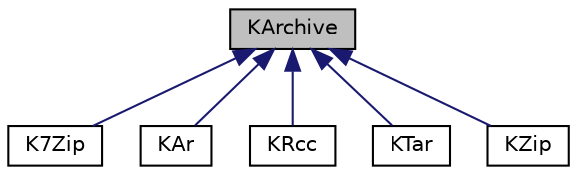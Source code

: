 digraph "KArchive"
{
  edge [fontname="Helvetica",fontsize="10",labelfontname="Helvetica",labelfontsize="10"];
  node [fontname="Helvetica",fontsize="10",shape=record];
  Node0 [label="KArchive",height=0.2,width=0.4,color="black", fillcolor="grey75", style="filled", fontcolor="black"];
  Node0 -> Node1 [dir="back",color="midnightblue",fontsize="10",style="solid",fontname="Helvetica"];
  Node1 [label="K7Zip",height=0.2,width=0.4,color="black", fillcolor="white", style="filled",URL="$classK7Zip.html",tooltip="A class for reading / writing p7zip archives. "];
  Node0 -> Node2 [dir="back",color="midnightblue",fontsize="10",style="solid",fontname="Helvetica"];
  Node2 [label="KAr",height=0.2,width=0.4,color="black", fillcolor="white", style="filled",URL="$classKAr.html",tooltip="KAr is a class for reading archives in ar format. "];
  Node0 -> Node3 [dir="back",color="midnightblue",fontsize="10",style="solid",fontname="Helvetica"];
  Node3 [label="KRcc",height=0.2,width=0.4,color="black", fillcolor="white", style="filled",URL="$classKRcc.html",tooltip="KRcc is a class for reading dynamic binary resources created by Qt&#39;s rcc tool from a ..."];
  Node0 -> Node4 [dir="back",color="midnightblue",fontsize="10",style="solid",fontname="Helvetica"];
  Node4 [label="KTar",height=0.2,width=0.4,color="black", fillcolor="white", style="filled",URL="$classKTar.html",tooltip="A class for reading / writing (optionally compressed) tar archives. "];
  Node0 -> Node5 [dir="back",color="midnightblue",fontsize="10",style="solid",fontname="Helvetica"];
  Node5 [label="KZip",height=0.2,width=0.4,color="black", fillcolor="white", style="filled",URL="$classKZip.html",tooltip="A class for reading / writing zip archives. "];
}
